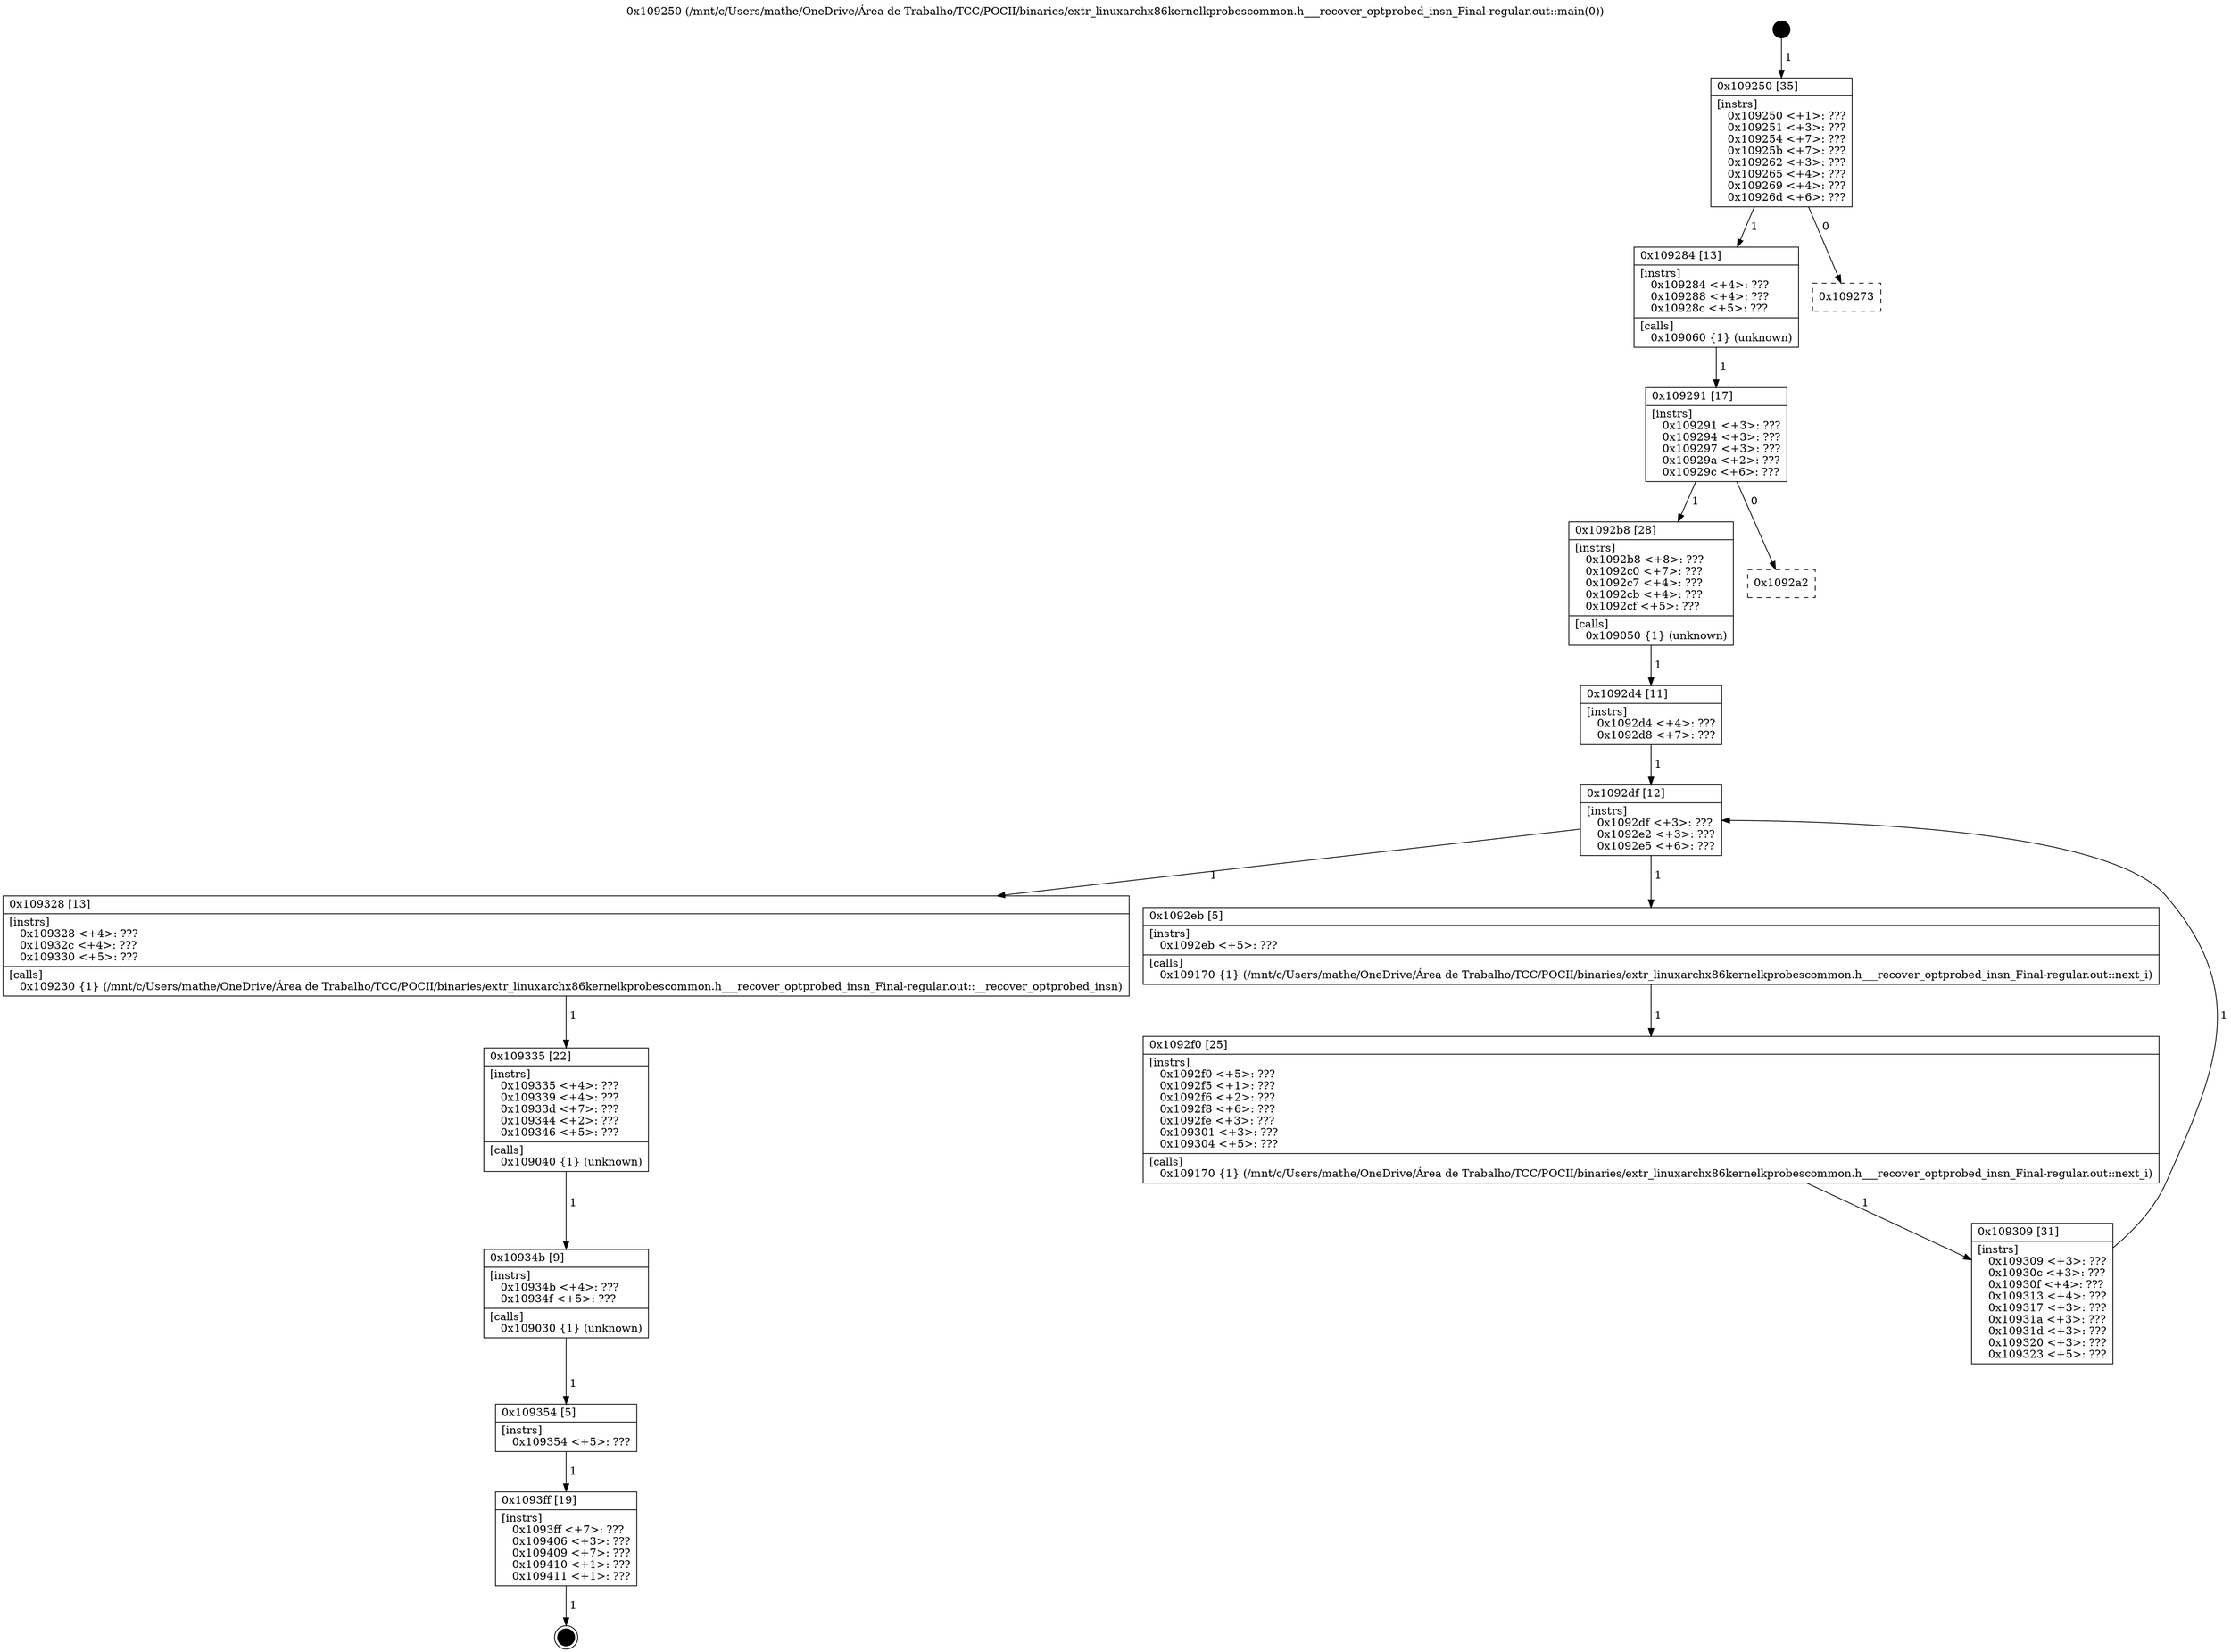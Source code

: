 digraph "0x109250" {
  label = "0x109250 (/mnt/c/Users/mathe/OneDrive/Área de Trabalho/TCC/POCII/binaries/extr_linuxarchx86kernelkprobescommon.h___recover_optprobed_insn_Final-regular.out::main(0))"
  labelloc = "t"
  node[shape=record]

  Entry [label="",width=0.3,height=0.3,shape=circle,fillcolor=black,style=filled]
  "0x109250" [label="{
     0x109250 [35]\l
     | [instrs]\l
     &nbsp;&nbsp;0x109250 \<+1\>: ???\l
     &nbsp;&nbsp;0x109251 \<+3\>: ???\l
     &nbsp;&nbsp;0x109254 \<+7\>: ???\l
     &nbsp;&nbsp;0x10925b \<+7\>: ???\l
     &nbsp;&nbsp;0x109262 \<+3\>: ???\l
     &nbsp;&nbsp;0x109265 \<+4\>: ???\l
     &nbsp;&nbsp;0x109269 \<+4\>: ???\l
     &nbsp;&nbsp;0x10926d \<+6\>: ???\l
  }"]
  "0x109284" [label="{
     0x109284 [13]\l
     | [instrs]\l
     &nbsp;&nbsp;0x109284 \<+4\>: ???\l
     &nbsp;&nbsp;0x109288 \<+4\>: ???\l
     &nbsp;&nbsp;0x10928c \<+5\>: ???\l
     | [calls]\l
     &nbsp;&nbsp;0x109060 \{1\} (unknown)\l
  }"]
  "0x109273" [label="{
     0x109273\l
  }", style=dashed]
  "0x109291" [label="{
     0x109291 [17]\l
     | [instrs]\l
     &nbsp;&nbsp;0x109291 \<+3\>: ???\l
     &nbsp;&nbsp;0x109294 \<+3\>: ???\l
     &nbsp;&nbsp;0x109297 \<+3\>: ???\l
     &nbsp;&nbsp;0x10929a \<+2\>: ???\l
     &nbsp;&nbsp;0x10929c \<+6\>: ???\l
  }"]
  "0x1092b8" [label="{
     0x1092b8 [28]\l
     | [instrs]\l
     &nbsp;&nbsp;0x1092b8 \<+8\>: ???\l
     &nbsp;&nbsp;0x1092c0 \<+7\>: ???\l
     &nbsp;&nbsp;0x1092c7 \<+4\>: ???\l
     &nbsp;&nbsp;0x1092cb \<+4\>: ???\l
     &nbsp;&nbsp;0x1092cf \<+5\>: ???\l
     | [calls]\l
     &nbsp;&nbsp;0x109050 \{1\} (unknown)\l
  }"]
  "0x1092a2" [label="{
     0x1092a2\l
  }", style=dashed]
  "0x1092df" [label="{
     0x1092df [12]\l
     | [instrs]\l
     &nbsp;&nbsp;0x1092df \<+3\>: ???\l
     &nbsp;&nbsp;0x1092e2 \<+3\>: ???\l
     &nbsp;&nbsp;0x1092e5 \<+6\>: ???\l
  }"]
  "0x109328" [label="{
     0x109328 [13]\l
     | [instrs]\l
     &nbsp;&nbsp;0x109328 \<+4\>: ???\l
     &nbsp;&nbsp;0x10932c \<+4\>: ???\l
     &nbsp;&nbsp;0x109330 \<+5\>: ???\l
     | [calls]\l
     &nbsp;&nbsp;0x109230 \{1\} (/mnt/c/Users/mathe/OneDrive/Área de Trabalho/TCC/POCII/binaries/extr_linuxarchx86kernelkprobescommon.h___recover_optprobed_insn_Final-regular.out::__recover_optprobed_insn)\l
  }"]
  "0x1092eb" [label="{
     0x1092eb [5]\l
     | [instrs]\l
     &nbsp;&nbsp;0x1092eb \<+5\>: ???\l
     | [calls]\l
     &nbsp;&nbsp;0x109170 \{1\} (/mnt/c/Users/mathe/OneDrive/Área de Trabalho/TCC/POCII/binaries/extr_linuxarchx86kernelkprobescommon.h___recover_optprobed_insn_Final-regular.out::next_i)\l
  }"]
  "0x1092f0" [label="{
     0x1092f0 [25]\l
     | [instrs]\l
     &nbsp;&nbsp;0x1092f0 \<+5\>: ???\l
     &nbsp;&nbsp;0x1092f5 \<+1\>: ???\l
     &nbsp;&nbsp;0x1092f6 \<+2\>: ???\l
     &nbsp;&nbsp;0x1092f8 \<+6\>: ???\l
     &nbsp;&nbsp;0x1092fe \<+3\>: ???\l
     &nbsp;&nbsp;0x109301 \<+3\>: ???\l
     &nbsp;&nbsp;0x109304 \<+5\>: ???\l
     | [calls]\l
     &nbsp;&nbsp;0x109170 \{1\} (/mnt/c/Users/mathe/OneDrive/Área de Trabalho/TCC/POCII/binaries/extr_linuxarchx86kernelkprobescommon.h___recover_optprobed_insn_Final-regular.out::next_i)\l
  }"]
  "0x109309" [label="{
     0x109309 [31]\l
     | [instrs]\l
     &nbsp;&nbsp;0x109309 \<+3\>: ???\l
     &nbsp;&nbsp;0x10930c \<+3\>: ???\l
     &nbsp;&nbsp;0x10930f \<+4\>: ???\l
     &nbsp;&nbsp;0x109313 \<+4\>: ???\l
     &nbsp;&nbsp;0x109317 \<+3\>: ???\l
     &nbsp;&nbsp;0x10931a \<+3\>: ???\l
     &nbsp;&nbsp;0x10931d \<+3\>: ???\l
     &nbsp;&nbsp;0x109320 \<+3\>: ???\l
     &nbsp;&nbsp;0x109323 \<+5\>: ???\l
  }"]
  "0x1092d4" [label="{
     0x1092d4 [11]\l
     | [instrs]\l
     &nbsp;&nbsp;0x1092d4 \<+4\>: ???\l
     &nbsp;&nbsp;0x1092d8 \<+7\>: ???\l
  }"]
  "0x109335" [label="{
     0x109335 [22]\l
     | [instrs]\l
     &nbsp;&nbsp;0x109335 \<+4\>: ???\l
     &nbsp;&nbsp;0x109339 \<+4\>: ???\l
     &nbsp;&nbsp;0x10933d \<+7\>: ???\l
     &nbsp;&nbsp;0x109344 \<+2\>: ???\l
     &nbsp;&nbsp;0x109346 \<+5\>: ???\l
     | [calls]\l
     &nbsp;&nbsp;0x109040 \{1\} (unknown)\l
  }"]
  "0x10934b" [label="{
     0x10934b [9]\l
     | [instrs]\l
     &nbsp;&nbsp;0x10934b \<+4\>: ???\l
     &nbsp;&nbsp;0x10934f \<+5\>: ???\l
     | [calls]\l
     &nbsp;&nbsp;0x109030 \{1\} (unknown)\l
  }"]
  "0x109354" [label="{
     0x109354 [5]\l
     | [instrs]\l
     &nbsp;&nbsp;0x109354 \<+5\>: ???\l
  }"]
  "0x1093ff" [label="{
     0x1093ff [19]\l
     | [instrs]\l
     &nbsp;&nbsp;0x1093ff \<+7\>: ???\l
     &nbsp;&nbsp;0x109406 \<+3\>: ???\l
     &nbsp;&nbsp;0x109409 \<+7\>: ???\l
     &nbsp;&nbsp;0x109410 \<+1\>: ???\l
     &nbsp;&nbsp;0x109411 \<+1\>: ???\l
  }"]
  Exit [label="",width=0.3,height=0.3,shape=circle,fillcolor=black,style=filled,peripheries=2]
  Entry -> "0x109250" [label=" 1"]
  "0x109250" -> "0x109284" [label=" 1"]
  "0x109250" -> "0x109273" [label=" 0"]
  "0x109284" -> "0x109291" [label=" 1"]
  "0x109291" -> "0x1092b8" [label=" 1"]
  "0x109291" -> "0x1092a2" [label=" 0"]
  "0x1092b8" -> "0x1092d4" [label=" 1"]
  "0x1092df" -> "0x109328" [label=" 1"]
  "0x1092df" -> "0x1092eb" [label=" 1"]
  "0x1092eb" -> "0x1092f0" [label=" 1"]
  "0x1092f0" -> "0x109309" [label=" 1"]
  "0x1092d4" -> "0x1092df" [label=" 1"]
  "0x109309" -> "0x1092df" [label=" 1"]
  "0x109328" -> "0x109335" [label=" 1"]
  "0x109335" -> "0x10934b" [label=" 1"]
  "0x10934b" -> "0x109354" [label=" 1"]
  "0x109354" -> "0x1093ff" [label=" 1"]
  "0x1093ff" -> Exit [label=" 1"]
}
